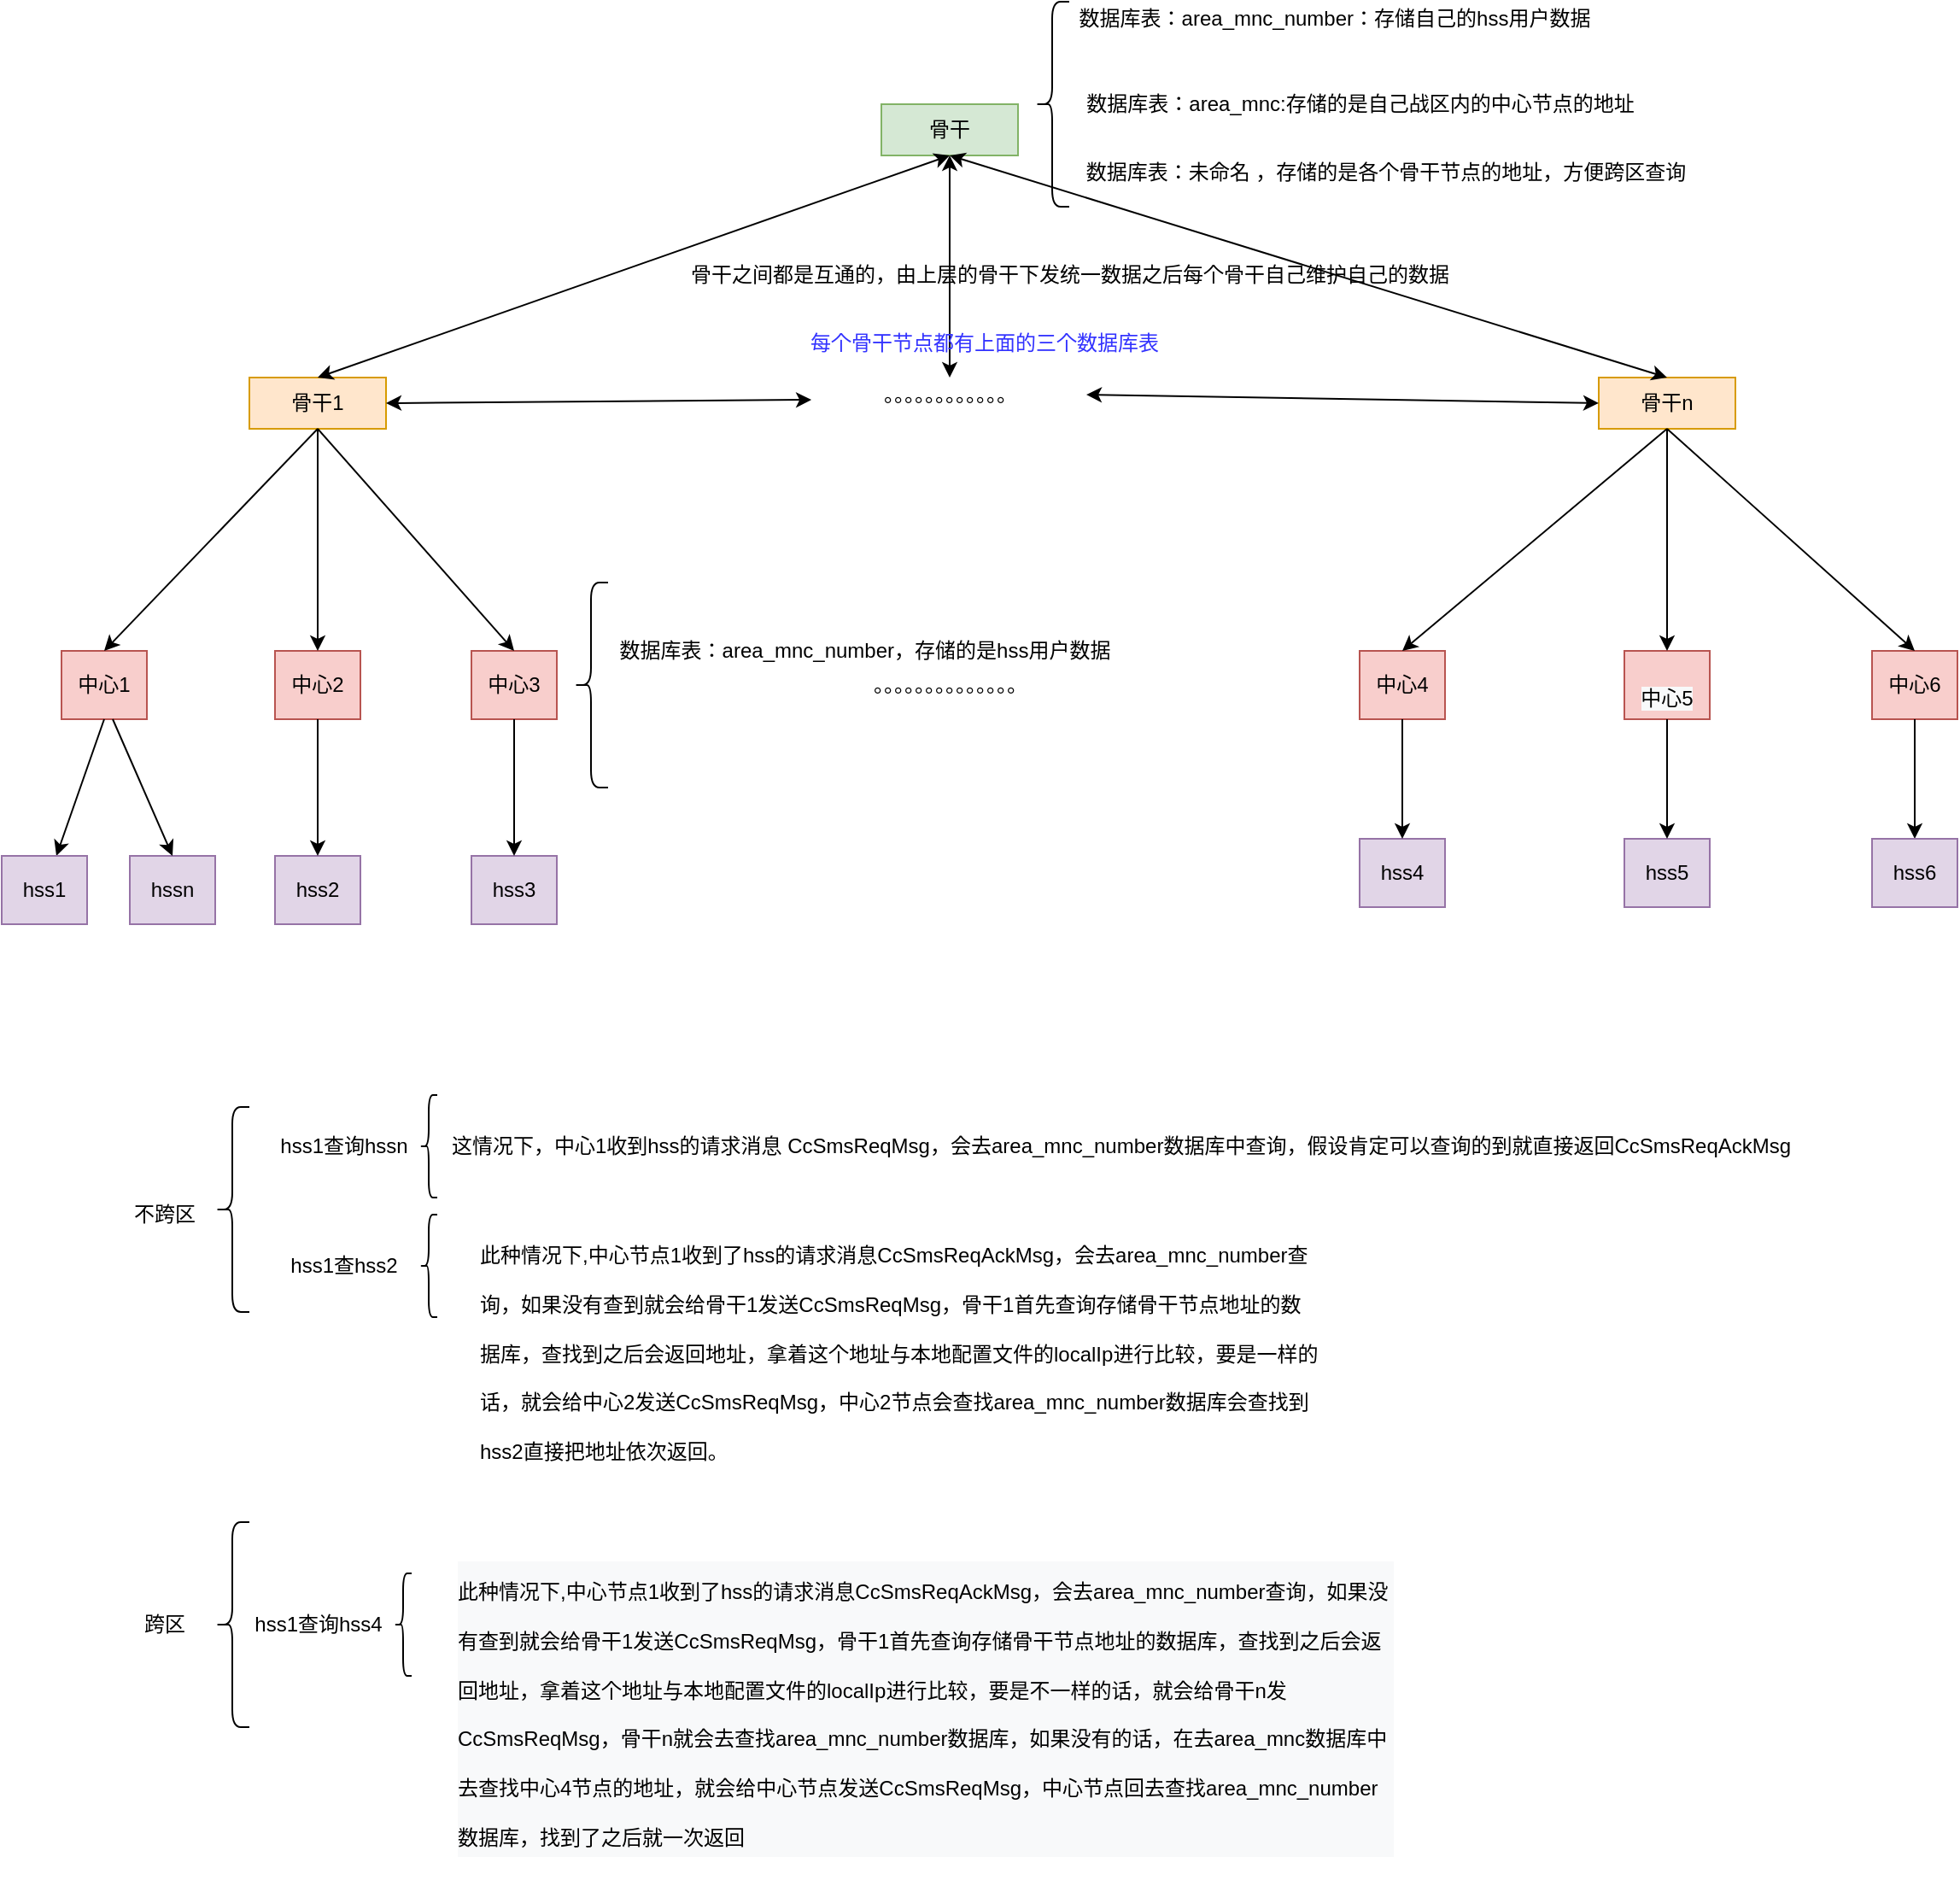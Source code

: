 <mxfile version="13.9.9" type="device"><diagram id="1XUagda6QtfhJsKPI8HG" name="第 1 页"><mxGraphModel dx="926" dy="2620" grid="1" gridSize="10" guides="1" tooltips="1" connect="1" arrows="1" fold="1" page="1" pageScale="1" pageWidth="1169" pageHeight="827" math="0" shadow="0"><root><mxCell id="0"/><mxCell id="1" parent="0"/><mxCell id="FMwisvkjNdWxXxJVHq_D-1" value="骨干" style="rounded=0;whiteSpace=wrap;html=1;fillColor=#d5e8d4;strokeColor=#82b366;" parent="1" vertex="1"><mxGeometry x="1050" y="-1000" width="80" height="30" as="geometry"/></mxCell><mxCell id="FMwisvkjNdWxXxJVHq_D-2" value="骨干1" style="rounded=0;whiteSpace=wrap;html=1;fillColor=#ffe6cc;strokeColor=#d79b00;" parent="1" vertex="1"><mxGeometry x="680" y="-840" width="80" height="30" as="geometry"/></mxCell><mxCell id="FMwisvkjNdWxXxJVHq_D-3" value="骨干n" style="rounded=0;whiteSpace=wrap;html=1;fillColor=#ffe6cc;strokeColor=#d79b00;" parent="1" vertex="1"><mxGeometry x="1470" y="-840" width="80" height="30" as="geometry"/></mxCell><mxCell id="FMwisvkjNdWxXxJVHq_D-7" value="中心2" style="rounded=0;whiteSpace=wrap;html=1;fillColor=#f8cecc;strokeColor=#b85450;" parent="1" vertex="1"><mxGeometry x="695" y="-680" width="50" height="40" as="geometry"/></mxCell><mxCell id="FMwisvkjNdWxXxJVHq_D-9" value="中心1" style="rounded=0;whiteSpace=wrap;html=1;fillColor=#f8cecc;strokeColor=#b85450;" parent="1" vertex="1"><mxGeometry x="570" y="-680" width="50" height="40" as="geometry"/></mxCell><mxCell id="FMwisvkjNdWxXxJVHq_D-11" value="中心3" style="rounded=0;whiteSpace=wrap;html=1;fillColor=#f8cecc;strokeColor=#b85450;" parent="1" vertex="1"><mxGeometry x="810" y="-680" width="50" height="40" as="geometry"/></mxCell><mxCell id="FMwisvkjNdWxXxJVHq_D-12" value="中心4" style="rounded=0;whiteSpace=wrap;html=1;fillColor=#f8cecc;strokeColor=#b85450;" parent="1" vertex="1"><mxGeometry x="1330" y="-680" width="50" height="40" as="geometry"/></mxCell><mxCell id="FMwisvkjNdWxXxJVHq_D-13" value="&lt;span&gt;中心6&lt;/span&gt;" style="rounded=0;whiteSpace=wrap;html=1;fillColor=#f8cecc;strokeColor=#b85450;" parent="1" vertex="1"><mxGeometry x="1630" y="-680" width="50" height="40" as="geometry"/></mxCell><mxCell id="FMwisvkjNdWxXxJVHq_D-14" value="&lt;br&gt;&lt;span style=&quot;color: rgb(0 , 0 , 0) ; font-family: &amp;#34;helvetica&amp;#34; ; font-size: 12px ; font-style: normal ; font-weight: 400 ; letter-spacing: normal ; text-align: center ; text-indent: 0px ; text-transform: none ; word-spacing: 0px ; background-color: rgb(248 , 249 , 250) ; display: inline ; float: none&quot;&gt;中心5&lt;/span&gt;" style="rounded=0;whiteSpace=wrap;html=1;fillColor=#f8cecc;strokeColor=#b85450;" parent="1" vertex="1"><mxGeometry x="1485" y="-680" width="50" height="40" as="geometry"/></mxCell><mxCell id="FMwisvkjNdWxXxJVHq_D-15" value="。。。。。。。。。。。。" style="text;html=1;align=center;verticalAlign=middle;resizable=0;points=[];autosize=1;" parent="1" vertex="1"><mxGeometry x="1010" y="-840" width="160" height="20" as="geometry"/></mxCell><mxCell id="FMwisvkjNdWxXxJVHq_D-16" value="" style="endArrow=classic;html=1;exitX=0.5;exitY=1;exitDx=0;exitDy=0;entryX=0.5;entryY=0;entryDx=0;entryDy=0;" parent="1" source="FMwisvkjNdWxXxJVHq_D-2" target="FMwisvkjNdWxXxJVHq_D-9" edge="1"><mxGeometry width="50" height="50" relative="1" as="geometry"><mxPoint x="1020" y="-430" as="sourcePoint"/><mxPoint x="1070" y="-480" as="targetPoint"/></mxGeometry></mxCell><mxCell id="FMwisvkjNdWxXxJVHq_D-17" value="" style="endArrow=classic;html=1;entryX=0.5;entryY=0;entryDx=0;entryDy=0;exitX=0.5;exitY=1;exitDx=0;exitDy=0;" parent="1" source="FMwisvkjNdWxXxJVHq_D-3" target="FMwisvkjNdWxXxJVHq_D-14" edge="1"><mxGeometry width="50" height="50" relative="1" as="geometry"><mxPoint x="1510" y="-800" as="sourcePoint"/><mxPoint x="1070" y="-480" as="targetPoint"/></mxGeometry></mxCell><mxCell id="FMwisvkjNdWxXxJVHq_D-18" value="" style="endArrow=classic;html=1;exitX=0.5;exitY=1;exitDx=0;exitDy=0;" parent="1" source="FMwisvkjNdWxXxJVHq_D-9" target="FMwisvkjNdWxXxJVHq_D-50" edge="1"><mxGeometry width="50" height="50" relative="1" as="geometry"><mxPoint x="1510" y="-380" as="sourcePoint"/><mxPoint x="540" y="-570" as="targetPoint"/></mxGeometry></mxCell><mxCell id="FMwisvkjNdWxXxJVHq_D-19" value="" style="endArrow=classic;html=1;exitX=0.5;exitY=1;exitDx=0;exitDy=0;entryX=0.5;entryY=0;entryDx=0;entryDy=0;" parent="1" source="FMwisvkjNdWxXxJVHq_D-3" target="FMwisvkjNdWxXxJVHq_D-12" edge="1"><mxGeometry width="50" height="50" relative="1" as="geometry"><mxPoint x="940" y="-860" as="sourcePoint"/><mxPoint x="1200" y="-640" as="targetPoint"/></mxGeometry></mxCell><mxCell id="FMwisvkjNdWxXxJVHq_D-20" value="" style="endArrow=classic;html=1;entryX=0.5;entryY=0;entryDx=0;entryDy=0;" parent="1" target="FMwisvkjNdWxXxJVHq_D-13" edge="1"><mxGeometry width="50" height="50" relative="1" as="geometry"><mxPoint x="1510" y="-810" as="sourcePoint"/><mxPoint x="1080" y="-470" as="targetPoint"/></mxGeometry></mxCell><mxCell id="FMwisvkjNdWxXxJVHq_D-21" value="" style="endArrow=classic;html=1;" parent="1" target="FMwisvkjNdWxXxJVHq_D-7" edge="1"><mxGeometry width="50" height="50" relative="1" as="geometry"><mxPoint x="720" y="-810" as="sourcePoint"/><mxPoint x="1090" y="-460" as="targetPoint"/></mxGeometry></mxCell><mxCell id="FMwisvkjNdWxXxJVHq_D-22" value="" style="endArrow=classic;html=1;exitX=0.5;exitY=1;exitDx=0;exitDy=0;entryX=0.5;entryY=0;entryDx=0;entryDy=0;" parent="1" source="FMwisvkjNdWxXxJVHq_D-2" target="FMwisvkjNdWxXxJVHq_D-11" edge="1"><mxGeometry width="50" height="50" relative="1" as="geometry"><mxPoint x="1050" y="-400" as="sourcePoint"/><mxPoint x="1100" y="-450" as="targetPoint"/></mxGeometry></mxCell><mxCell id="FMwisvkjNdWxXxJVHq_D-23" value="" style="endArrow=classic;startArrow=classic;html=1;entryX=0.5;entryY=0;entryDx=0;entryDy=0;" parent="1" target="FMwisvkjNdWxXxJVHq_D-2" edge="1"><mxGeometry width="50" height="50" relative="1" as="geometry"><mxPoint x="1090" y="-970" as="sourcePoint"/><mxPoint x="480" y="-410" as="targetPoint"/></mxGeometry></mxCell><mxCell id="FMwisvkjNdWxXxJVHq_D-24" value="" style="endArrow=classic;startArrow=classic;html=1;exitX=0;exitY=0.5;exitDx=0;exitDy=0;entryX=1;entryY=0.5;entryDx=0;entryDy=0;entryPerimeter=0;" parent="1" source="FMwisvkjNdWxXxJVHq_D-3" target="FMwisvkjNdWxXxJVHq_D-15" edge="1"><mxGeometry width="50" height="50" relative="1" as="geometry"><mxPoint x="440" y="-500" as="sourcePoint"/><mxPoint x="490" y="-550" as="targetPoint"/></mxGeometry></mxCell><mxCell id="FMwisvkjNdWxXxJVHq_D-25" value="" style="endArrow=classic;startArrow=classic;html=1;exitX=0.5;exitY=1;exitDx=0;exitDy=0;" parent="1" source="FMwisvkjNdWxXxJVHq_D-1" target="FMwisvkjNdWxXxJVHq_D-15" edge="1"><mxGeometry width="50" height="50" relative="1" as="geometry"><mxPoint x="620" y="-430" as="sourcePoint"/><mxPoint x="670" y="-480" as="targetPoint"/></mxGeometry></mxCell><mxCell id="FMwisvkjNdWxXxJVHq_D-26" value="" style="endArrow=classic;startArrow=classic;html=1;entryX=-0.006;entryY=0.65;entryDx=0;entryDy=0;entryPerimeter=0;exitX=1;exitY=0.5;exitDx=0;exitDy=0;" parent="1" source="FMwisvkjNdWxXxJVHq_D-2" target="FMwisvkjNdWxXxJVHq_D-15" edge="1"><mxGeometry width="50" height="50" relative="1" as="geometry"><mxPoint x="380" y="-540" as="sourcePoint"/><mxPoint x="430" y="-590" as="targetPoint"/></mxGeometry></mxCell><mxCell id="FMwisvkjNdWxXxJVHq_D-29" value="" style="endArrow=classic;startArrow=classic;html=1;entryX=0.5;entryY=0;entryDx=0;entryDy=0;" parent="1" target="FMwisvkjNdWxXxJVHq_D-3" edge="1"><mxGeometry width="50" height="50" relative="1" as="geometry"><mxPoint x="1090" y="-970" as="sourcePoint"/><mxPoint x="1029.04" y="-807" as="targetPoint"/></mxGeometry></mxCell><mxCell id="FMwisvkjNdWxXxJVHq_D-30" value="骨干之间都是互通的，由上层的骨干下发统一数据之后每个骨干自己维护自己的数据" style="text;html=1;align=center;verticalAlign=middle;resizable=0;points=[];autosize=1;" parent="1" vertex="1"><mxGeometry x="930" y="-910" width="460" height="20" as="geometry"/></mxCell><mxCell id="FMwisvkjNdWxXxJVHq_D-31" value="" style="shape=curlyBracket;whiteSpace=wrap;html=1;rounded=1;" parent="1" vertex="1"><mxGeometry x="1140" y="-1060" width="20" height="120" as="geometry"/></mxCell><mxCell id="FMwisvkjNdWxXxJVHq_D-33" value="数据库表：area_mnc_number：存储自己的hss用户数据" style="text;html=1;align=center;verticalAlign=middle;resizable=0;points=[];autosize=1;" parent="1" vertex="1"><mxGeometry x="1160" y="-1060" width="310" height="20" as="geometry"/></mxCell><mxCell id="FMwisvkjNdWxXxJVHq_D-34" value="数据库表：area_mnc:存储的是自己战区内的中心节点的地址" style="text;html=1;align=center;verticalAlign=middle;resizable=0;points=[];autosize=1;" parent="1" vertex="1"><mxGeometry x="1160" y="-1010" width="340" height="20" as="geometry"/></mxCell><mxCell id="FMwisvkjNdWxXxJVHq_D-35" value="数据库表：未命名 ，存储的是各个骨干节点的地址，方便跨区查询" style="text;html=1;align=center;verticalAlign=middle;resizable=0;points=[];autosize=1;" parent="1" vertex="1"><mxGeometry x="1160" y="-970" width="370" height="20" as="geometry"/></mxCell><mxCell id="FMwisvkjNdWxXxJVHq_D-42" value="&lt;font color=&quot;#3333ff&quot;&gt;每个骨干节点都有上面的三个数据库表&lt;/font&gt;" style="text;html=1;align=center;verticalAlign=middle;resizable=0;points=[];autosize=1;" parent="1" vertex="1"><mxGeometry x="1000" y="-870" width="220" height="20" as="geometry"/></mxCell><mxCell id="FMwisvkjNdWxXxJVHq_D-43" value="。。。。。。。。。。。。。。" style="text;html=1;align=center;verticalAlign=middle;resizable=0;points=[];autosize=1;" parent="1" vertex="1"><mxGeometry x="1000" y="-670" width="180" height="20" as="geometry"/></mxCell><mxCell id="FMwisvkjNdWxXxJVHq_D-44" value="" style="endArrow=classic;html=1;exitX=0.5;exitY=1;exitDx=0;exitDy=0;" parent="1" source="FMwisvkjNdWxXxJVHq_D-13" target="FMwisvkjNdWxXxJVHq_D-59" edge="1"><mxGeometry width="50" height="50" relative="1" as="geometry"><mxPoint x="1520" y="-370" as="sourcePoint"/><mxPoint x="1420" y="-270" as="targetPoint"/></mxGeometry></mxCell><mxCell id="FMwisvkjNdWxXxJVHq_D-50" value="hss1" style="rounded=0;whiteSpace=wrap;html=1;fillColor=#e1d5e7;strokeColor=#9673a6;" parent="1" vertex="1"><mxGeometry x="535" y="-560" width="50" height="40" as="geometry"/></mxCell><mxCell id="FMwisvkjNdWxXxJVHq_D-51" value="hss2" style="rounded=0;whiteSpace=wrap;html=1;fillColor=#e1d5e7;strokeColor=#9673a6;" parent="1" vertex="1"><mxGeometry x="695" y="-560" width="50" height="40" as="geometry"/></mxCell><mxCell id="FMwisvkjNdWxXxJVHq_D-52" value="hss3" style="rounded=0;whiteSpace=wrap;html=1;fillColor=#e1d5e7;strokeColor=#9673a6;" parent="1" vertex="1"><mxGeometry x="810" y="-560" width="50" height="40" as="geometry"/></mxCell><mxCell id="FMwisvkjNdWxXxJVHq_D-53" value="" style="endArrow=classic;html=1;exitX=0.5;exitY=1;exitDx=0;exitDy=0;entryX=0.5;entryY=0;entryDx=0;entryDy=0;" parent="1" source="FMwisvkjNdWxXxJVHq_D-7" target="FMwisvkjNdWxXxJVHq_D-51" edge="1"><mxGeometry width="50" height="50" relative="1" as="geometry"><mxPoint x="605" y="-630" as="sourcePoint"/><mxPoint x="605" y="-560" as="targetPoint"/><Array as="points"><mxPoint x="720" y="-600"/></Array></mxGeometry></mxCell><mxCell id="FMwisvkjNdWxXxJVHq_D-55" value="" style="endArrow=classic;html=1;exitX=0.5;exitY=1;exitDx=0;exitDy=0;" parent="1" source="FMwisvkjNdWxXxJVHq_D-11" target="FMwisvkjNdWxXxJVHq_D-52" edge="1"><mxGeometry width="50" height="50" relative="1" as="geometry"><mxPoint x="730" y="-630" as="sourcePoint"/><mxPoint x="730" y="-560" as="targetPoint"/><Array as="points"/></mxGeometry></mxCell><mxCell id="FMwisvkjNdWxXxJVHq_D-57" value="hss4" style="rounded=0;whiteSpace=wrap;html=1;fillColor=#e1d5e7;strokeColor=#9673a6;" parent="1" vertex="1"><mxGeometry x="1330" y="-570" width="50" height="40" as="geometry"/></mxCell><mxCell id="FMwisvkjNdWxXxJVHq_D-58" value="hss5" style="rounded=0;whiteSpace=wrap;html=1;fillColor=#e1d5e7;strokeColor=#9673a6;" parent="1" vertex="1"><mxGeometry x="1485" y="-570" width="50" height="40" as="geometry"/></mxCell><mxCell id="FMwisvkjNdWxXxJVHq_D-59" value="hss6" style="rounded=0;whiteSpace=wrap;html=1;fillColor=#e1d5e7;strokeColor=#9673a6;" parent="1" vertex="1"><mxGeometry x="1630" y="-570" width="50" height="40" as="geometry"/></mxCell><mxCell id="FMwisvkjNdWxXxJVHq_D-61" value="" style="endArrow=classic;html=1;exitX=0.5;exitY=1;exitDx=0;exitDy=0;entryX=0.5;entryY=0;entryDx=0;entryDy=0;" parent="1" source="FMwisvkjNdWxXxJVHq_D-14" target="FMwisvkjNdWxXxJVHq_D-58" edge="1"><mxGeometry width="50" height="50" relative="1" as="geometry"><mxPoint x="740" y="-620" as="sourcePoint"/><mxPoint x="740" y="-550" as="targetPoint"/><Array as="points"/></mxGeometry></mxCell><mxCell id="FMwisvkjNdWxXxJVHq_D-62" value="" style="endArrow=classic;html=1;exitX=0.5;exitY=1;exitDx=0;exitDy=0;entryX=0.5;entryY=0;entryDx=0;entryDy=0;" parent="1" source="FMwisvkjNdWxXxJVHq_D-12" target="FMwisvkjNdWxXxJVHq_D-57" edge="1"><mxGeometry width="50" height="50" relative="1" as="geometry"><mxPoint x="750" y="-610" as="sourcePoint"/><mxPoint x="750" y="-540" as="targetPoint"/><Array as="points"/></mxGeometry></mxCell><mxCell id="FMwisvkjNdWxXxJVHq_D-63" value="" style="shape=curlyBracket;whiteSpace=wrap;html=1;rounded=1;size=0.5;" parent="1" vertex="1"><mxGeometry x="870" y="-720" width="20" height="120" as="geometry"/></mxCell><mxCell id="FMwisvkjNdWxXxJVHq_D-65" value="数据库表：area_mnc_number，存储的是hss用户数据" style="text;html=1;align=center;verticalAlign=middle;resizable=0;points=[];autosize=1;" parent="1" vertex="1"><mxGeometry x="890" y="-690" width="300" height="20" as="geometry"/></mxCell><mxCell id="FMwisvkjNdWxXxJVHq_D-68" value="hssn" style="rounded=0;whiteSpace=wrap;html=1;fillColor=#e1d5e7;strokeColor=#9673a6;" parent="1" vertex="1"><mxGeometry x="610" y="-560" width="50" height="40" as="geometry"/></mxCell><mxCell id="FMwisvkjNdWxXxJVHq_D-69" value="" style="endArrow=classic;html=1;entryX=0.5;entryY=0;entryDx=0;entryDy=0;" parent="1" target="FMwisvkjNdWxXxJVHq_D-68" edge="1"><mxGeometry width="50" height="50" relative="1" as="geometry"><mxPoint x="600" y="-640" as="sourcePoint"/><mxPoint x="577" y="-550" as="targetPoint"/></mxGeometry></mxCell><mxCell id="FMwisvkjNdWxXxJVHq_D-70" value="" style="shape=curlyBracket;whiteSpace=wrap;html=1;rounded=1;" parent="1" vertex="1"><mxGeometry x="660" y="-413" width="20" height="120" as="geometry"/></mxCell><mxCell id="FMwisvkjNdWxXxJVHq_D-72" value="不跨区" style="text;html=1;align=center;verticalAlign=middle;resizable=0;points=[];autosize=1;" parent="1" vertex="1"><mxGeometry x="605" y="-360" width="50" height="20" as="geometry"/></mxCell><mxCell id="FMwisvkjNdWxXxJVHq_D-73" value="" style="shape=curlyBracket;whiteSpace=wrap;html=1;rounded=1;" parent="1" vertex="1"><mxGeometry x="780" y="-420" width="10" height="60" as="geometry"/></mxCell><mxCell id="FMwisvkjNdWxXxJVHq_D-74" value="hss1查询hssn" style="text;html=1;align=center;verticalAlign=middle;resizable=0;points=[];autosize=1;" parent="1" vertex="1"><mxGeometry x="690" y="-400" width="90" height="20" as="geometry"/></mxCell><mxCell id="FMwisvkjNdWxXxJVHq_D-75" value="这情况下，中心1收到hss的请求消息 CcSmsReqMsg，会去area_mnc_number数据库中查询，假设肯定可以查询的到就直接返回CcSmsReqAckMsg" style="text;html=1;align=center;verticalAlign=middle;resizable=0;points=[];autosize=1;" parent="1" vertex="1"><mxGeometry x="790" y="-400" width="800" height="20" as="geometry"/></mxCell><mxCell id="FMwisvkjNdWxXxJVHq_D-76" value="" style="shape=curlyBracket;whiteSpace=wrap;html=1;rounded=1;" parent="1" vertex="1"><mxGeometry x="780" y="-350" width="10" height="60" as="geometry"/></mxCell><mxCell id="FMwisvkjNdWxXxJVHq_D-77" value="hss1查hss2" style="text;html=1;align=center;verticalAlign=middle;resizable=0;points=[];autosize=1;" parent="1" vertex="1"><mxGeometry x="695" y="-330" width="80" height="20" as="geometry"/></mxCell><mxCell id="FMwisvkjNdWxXxJVHq_D-80" value="&lt;h1&gt;&lt;span style=&quot;font-size: 12px ; font-weight: 400 ; text-align: center&quot;&gt;此种情况下,中心节点1收到了hss的请求消息CcSmsReqAckMsg，会去area_mnc_number查询，如果没有查到就会给骨干1发送CcSmsReqMsg，骨干1首先查询存储骨干节点地址的数据库，查找到之后会返回地址，拿着这个地址与本地配置文件的localIp进行比较，要是一样的话，就会给中心2发送CcSmsReqMsg，中心2节点会查找area_mnc_number数据库会查找到hss2直接把地址依次返回。&lt;/span&gt;&lt;br&gt;&lt;/h1&gt;" style="text;html=1;strokeColor=none;fillColor=none;spacing=5;spacingTop=-20;whiteSpace=wrap;overflow=hidden;rounded=0;" parent="1" vertex="1"><mxGeometry x="810" y="-350" width="500" height="150" as="geometry"/></mxCell><mxCell id="FMwisvkjNdWxXxJVHq_D-81" value="" style="shape=curlyBracket;whiteSpace=wrap;html=1;rounded=1;" parent="1" vertex="1"><mxGeometry x="660" y="-170" width="20" height="120" as="geometry"/></mxCell><mxCell id="FMwisvkjNdWxXxJVHq_D-82" value="跨区" style="text;html=1;align=center;verticalAlign=middle;resizable=0;points=[];autosize=1;" parent="1" vertex="1"><mxGeometry x="610" y="-120" width="40" height="20" as="geometry"/></mxCell><mxCell id="FMwisvkjNdWxXxJVHq_D-83" value="hss1查询hss4" style="text;html=1;align=center;verticalAlign=middle;resizable=0;points=[];autosize=1;" parent="1" vertex="1"><mxGeometry x="675" y="-120" width="90" height="20" as="geometry"/></mxCell><mxCell id="FMwisvkjNdWxXxJVHq_D-84" value="" style="shape=curlyBracket;whiteSpace=wrap;html=1;rounded=1;" parent="1" vertex="1"><mxGeometry x="765" y="-140" width="10" height="60" as="geometry"/></mxCell><mxCell id="FMwisvkjNdWxXxJVHq_D-85" value="&lt;h1 style=&quot;color: rgb(0 , 0 , 0) ; font-family: &amp;#34;helvetica&amp;#34; ; font-style: normal ; letter-spacing: normal ; text-align: left ; text-indent: 0px ; text-transform: none ; word-spacing: 0px ; background-color: rgb(248 , 249 , 250)&quot;&gt;&lt;span style=&quot;font-size: 12px ; font-weight: 400 ; text-align: center&quot;&gt;此种情况下,中心节点1收到了hss的请求消息CcSmsReqAckMsg，会去area_mnc_number查询，如果没有查到就会给骨干1发送CcSmsReqMsg，骨干1首先查询存储骨干节点地址的数据库，查找到之后会返回地址，拿着这个地址与本地配置文件的localIp进行比较，要是不一样的话，就会给骨干n发CcSmsReqMsg，骨干n就会去查找area_mnc_number数据库，如果没有的话，在去area_mnc数据库中去查找中心4节点的地址，就会给中心节点发送CcSmsReqMsg，中心节点回去查找area_mnc_number数据库，找到了之后就一次返回&lt;/span&gt;&lt;/h1&gt;" style="text;whiteSpace=wrap;html=1;" parent="1" vertex="1"><mxGeometry x="800" y="-170" width="550" height="140" as="geometry"/></mxCell></root></mxGraphModel></diagram></mxfile>